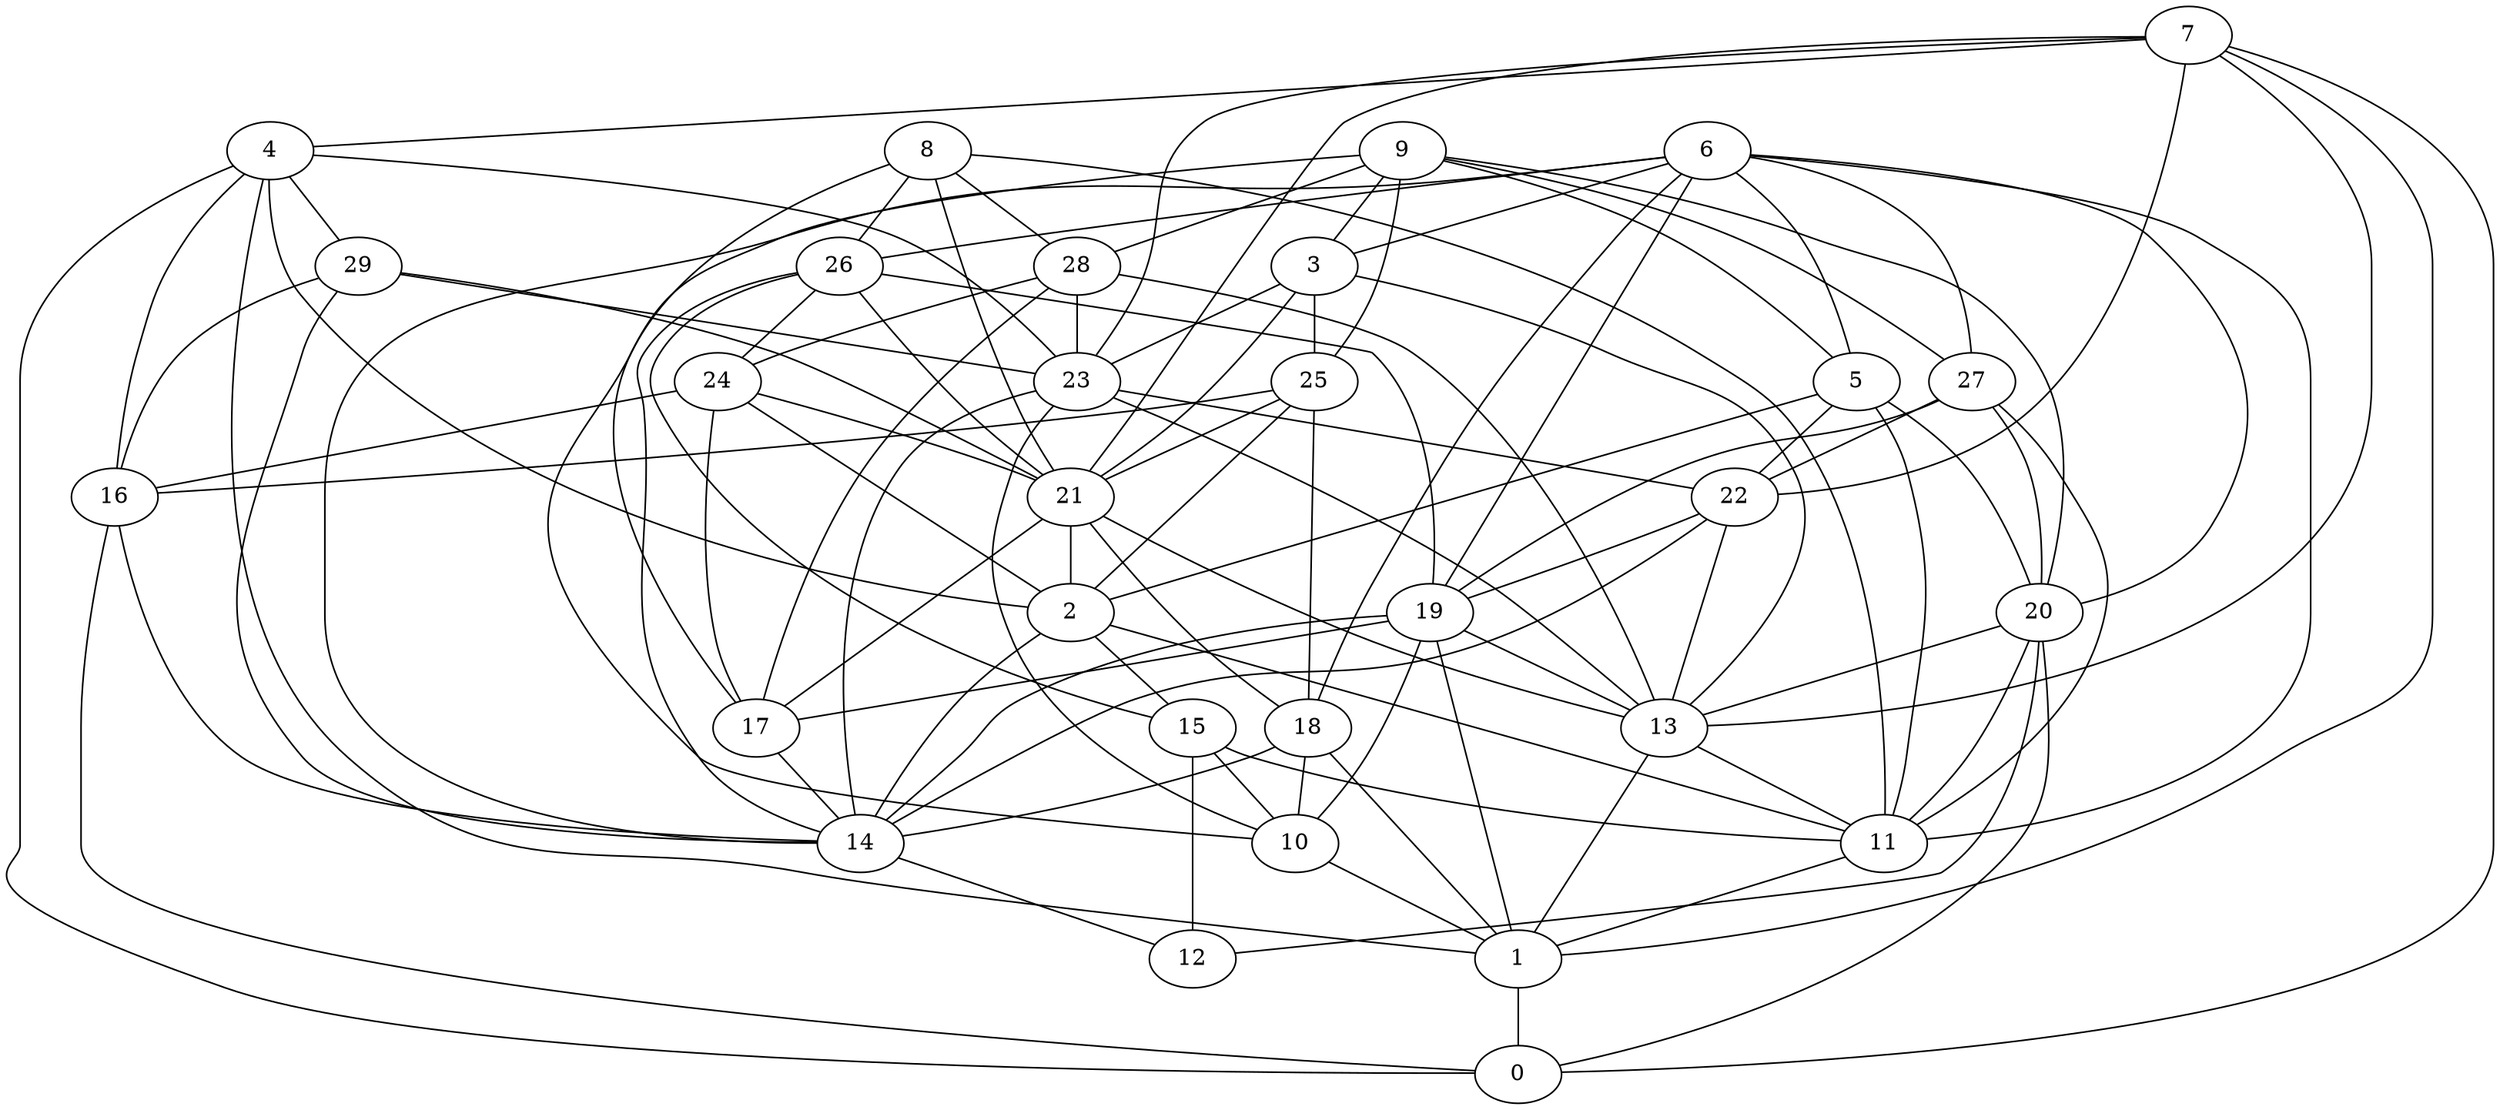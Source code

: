 digraph GG_graph {

subgraph G_graph {
edge [color = black]
"19" -> "1" [dir = none]
"19" -> "14" [dir = none]
"19" -> "10" [dir = none]
"26" -> "14" [dir = none]
"26" -> "15" [dir = none]
"26" -> "24" [dir = none]
"26" -> "21" [dir = none]
"26" -> "19" [dir = none]
"14" -> "12" [dir = none]
"29" -> "14" [dir = none]
"29" -> "16" [dir = none]
"29" -> "23" [dir = none]
"29" -> "21" [dir = none]
"15" -> "12" [dir = none]
"15" -> "11" [dir = none]
"28" -> "24" [dir = none]
"28" -> "13" [dir = none]
"28" -> "23" [dir = none]
"28" -> "17" [dir = none]
"9" -> "25" [dir = none]
"9" -> "5" [dir = none]
"9" -> "3" [dir = none]
"9" -> "17" [dir = none]
"9" -> "28" [dir = none]
"9" -> "20" [dir = none]
"22" -> "14" [dir = none]
"22" -> "13" [dir = none]
"22" -> "19" [dir = none]
"17" -> "14" [dir = none]
"20" -> "0" [dir = none]
"20" -> "12" [dir = none]
"20" -> "11" [dir = none]
"20" -> "13" [dir = none]
"24" -> "17" [dir = none]
"24" -> "21" [dir = none]
"24" -> "16" [dir = none]
"11" -> "1" [dir = none]
"18" -> "10" [dir = none]
"18" -> "14" [dir = none]
"18" -> "1" [dir = none]
"7" -> "13" [dir = none]
"7" -> "22" [dir = none]
"7" -> "23" [dir = none]
"7" -> "1" [dir = none]
"7" -> "4" [dir = none]
"7" -> "21" [dir = none]
"7" -> "0" [dir = none]
"10" -> "1" [dir = none]
"27" -> "22" [dir = none]
"27" -> "11" [dir = none]
"16" -> "14" [dir = none]
"16" -> "0" [dir = none]
"6" -> "11" [dir = none]
"6" -> "27" [dir = none]
"6" -> "14" [dir = none]
"6" -> "19" [dir = none]
"6" -> "26" [dir = none]
"6" -> "3" [dir = none]
"6" -> "5" [dir = none]
"6" -> "18" [dir = none]
"3" -> "21" [dir = none]
"3" -> "13" [dir = none]
"3" -> "25" [dir = none]
"3" -> "23" [dir = none]
"8" -> "28" [dir = none]
"8" -> "21" [dir = none]
"8" -> "10" [dir = none]
"4" -> "16" [dir = none]
"4" -> "2" [dir = none]
"4" -> "23" [dir = none]
"4" -> "29" [dir = none]
"4" -> "0" [dir = none]
"21" -> "18" [dir = none]
"21" -> "2" [dir = none]
"21" -> "17" [dir = none]
"23" -> "14" [dir = none]
"23" -> "10" [dir = none]
"23" -> "13" [dir = none]
"2" -> "15" [dir = none]
"2" -> "14" [dir = none]
"2" -> "11" [dir = none]
"25" -> "21" [dir = none]
"25" -> "2" [dir = none]
"5" -> "20" [dir = none]
"5" -> "22" [dir = none]
"5" -> "2" [dir = none]
"5" -> "11" [dir = none]
"8" -> "11" [dir = none]
"4" -> "1" [dir = none]
"19" -> "17" [dir = none]
"9" -> "27" [dir = none]
"27" -> "20" [dir = none]
"13" -> "11" [dir = none]
"21" -> "13" [dir = none]
"27" -> "19" [dir = none]
"13" -> "1" [dir = none]
"8" -> "26" [dir = none]
"19" -> "13" [dir = none]
"25" -> "16" [dir = none]
"6" -> "20" [dir = none]
"23" -> "22" [dir = none]
"24" -> "2" [dir = none]
"1" -> "0" [dir = none]
"25" -> "18" [dir = none]
"15" -> "10" [dir = none]
}

}
